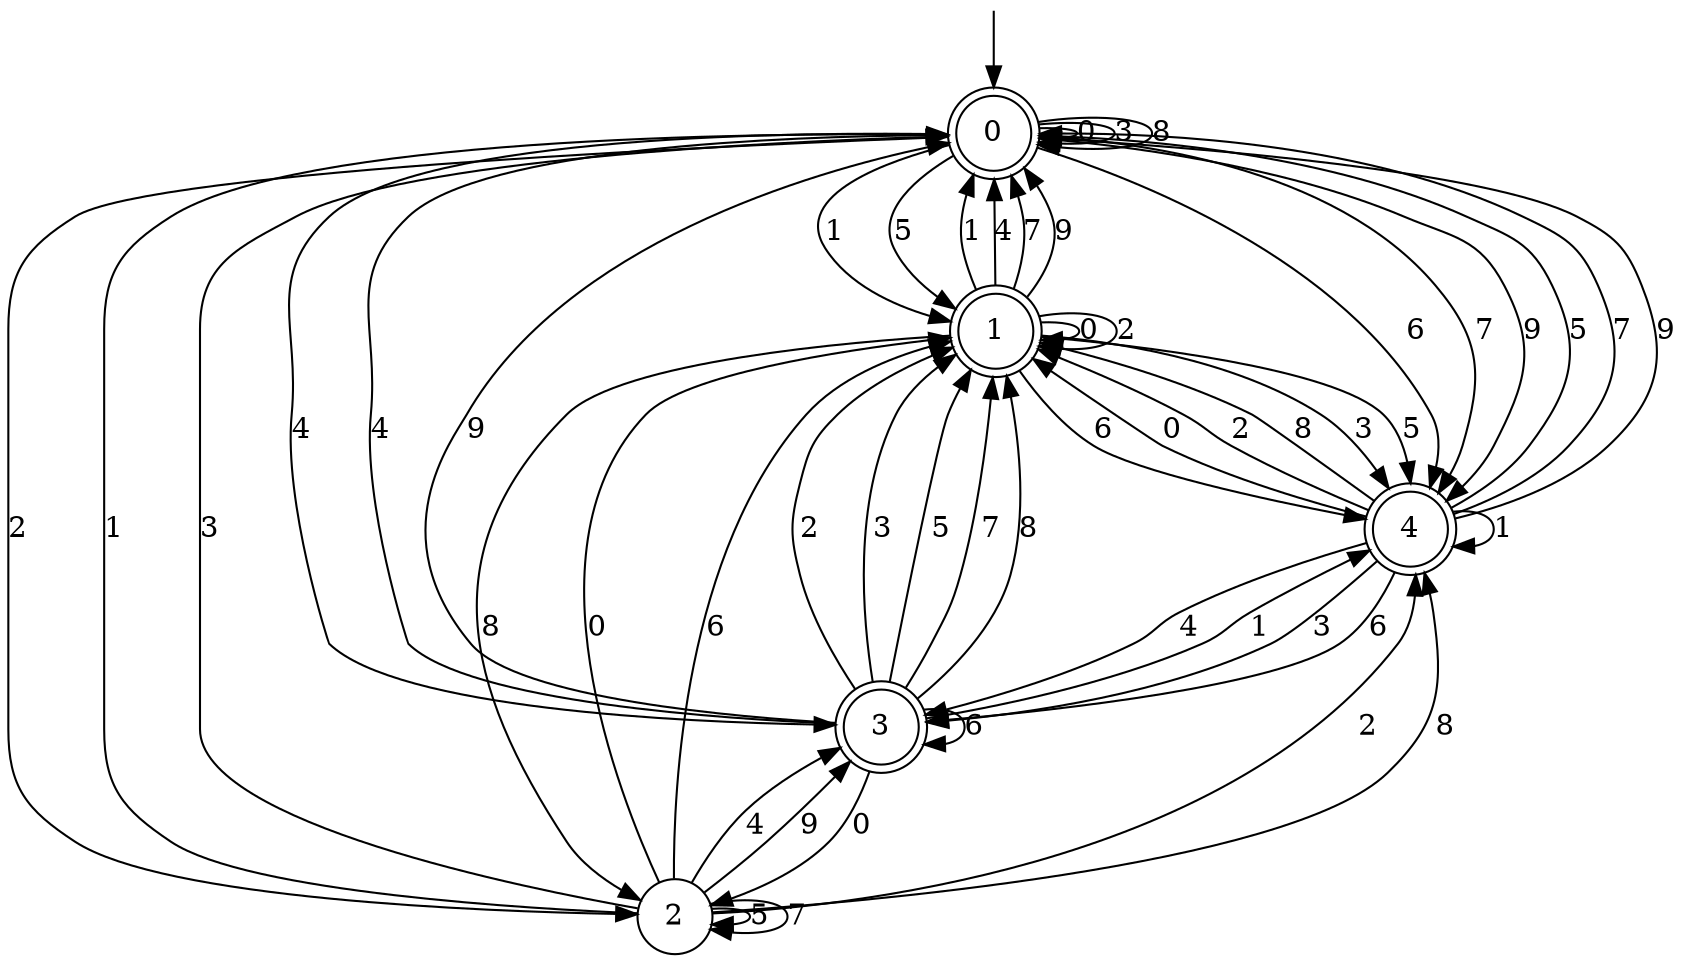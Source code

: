 digraph g {

	s0 [shape="doublecircle" label="0"];
	s1 [shape="doublecircle" label="1"];
	s2 [shape="circle" label="2"];
	s3 [shape="doublecircle" label="3"];
	s4 [shape="doublecircle" label="4"];
	s0 -> s0 [label="0"];
	s0 -> s1 [label="1"];
	s0 -> s2 [label="2"];
	s0 -> s0 [label="3"];
	s0 -> s3 [label="4"];
	s0 -> s1 [label="5"];
	s0 -> s4 [label="6"];
	s0 -> s4 [label="7"];
	s0 -> s0 [label="8"];
	s0 -> s4 [label="9"];
	s1 -> s1 [label="0"];
	s1 -> s0 [label="1"];
	s1 -> s1 [label="2"];
	s1 -> s4 [label="3"];
	s1 -> s0 [label="4"];
	s1 -> s4 [label="5"];
	s1 -> s4 [label="6"];
	s1 -> s0 [label="7"];
	s1 -> s2 [label="8"];
	s1 -> s0 [label="9"];
	s2 -> s1 [label="0"];
	s2 -> s0 [label="1"];
	s2 -> s4 [label="2"];
	s2 -> s0 [label="3"];
	s2 -> s3 [label="4"];
	s2 -> s2 [label="5"];
	s2 -> s1 [label="6"];
	s2 -> s2 [label="7"];
	s2 -> s4 [label="8"];
	s2 -> s3 [label="9"];
	s3 -> s2 [label="0"];
	s3 -> s4 [label="1"];
	s3 -> s1 [label="2"];
	s3 -> s1 [label="3"];
	s3 -> s0 [label="4"];
	s3 -> s1 [label="5"];
	s3 -> s3 [label="6"];
	s3 -> s1 [label="7"];
	s3 -> s1 [label="8"];
	s3 -> s0 [label="9"];
	s4 -> s1 [label="0"];
	s4 -> s4 [label="1"];
	s4 -> s1 [label="2"];
	s4 -> s3 [label="3"];
	s4 -> s3 [label="4"];
	s4 -> s0 [label="5"];
	s4 -> s3 [label="6"];
	s4 -> s0 [label="7"];
	s4 -> s1 [label="8"];
	s4 -> s0 [label="9"];

__start0 [label="" shape="none" width="0" height="0"];
__start0 -> s0;

}
